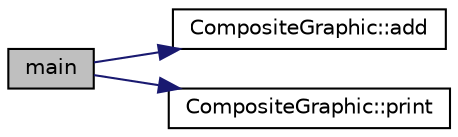 digraph "main"
{
  edge [fontname="Helvetica",fontsize="10",labelfontname="Helvetica",labelfontsize="10"];
  node [fontname="Helvetica",fontsize="10",shape=record];
  rankdir="LR";
  Node1 [label="main",height=0.2,width=0.4,color="black", fillcolor="grey75", style="filled", fontcolor="black"];
  Node1 -> Node2 [color="midnightblue",fontsize="10",style="solid",fontname="Helvetica"];
  Node2 [label="CompositeGraphic::add",height=0.2,width=0.4,color="black", fillcolor="white", style="filled",URL="$classCompositeGraphic.html#afd74074a4c4429f63585aea1363dd1aa"];
  Node1 -> Node3 [color="midnightblue",fontsize="10",style="solid",fontname="Helvetica"];
  Node3 [label="CompositeGraphic::print",height=0.2,width=0.4,color="black", fillcolor="white", style="filled",URL="$classCompositeGraphic.html#a0aa29ff6471a74e221c7acf2b2a4cdd4"];
}
